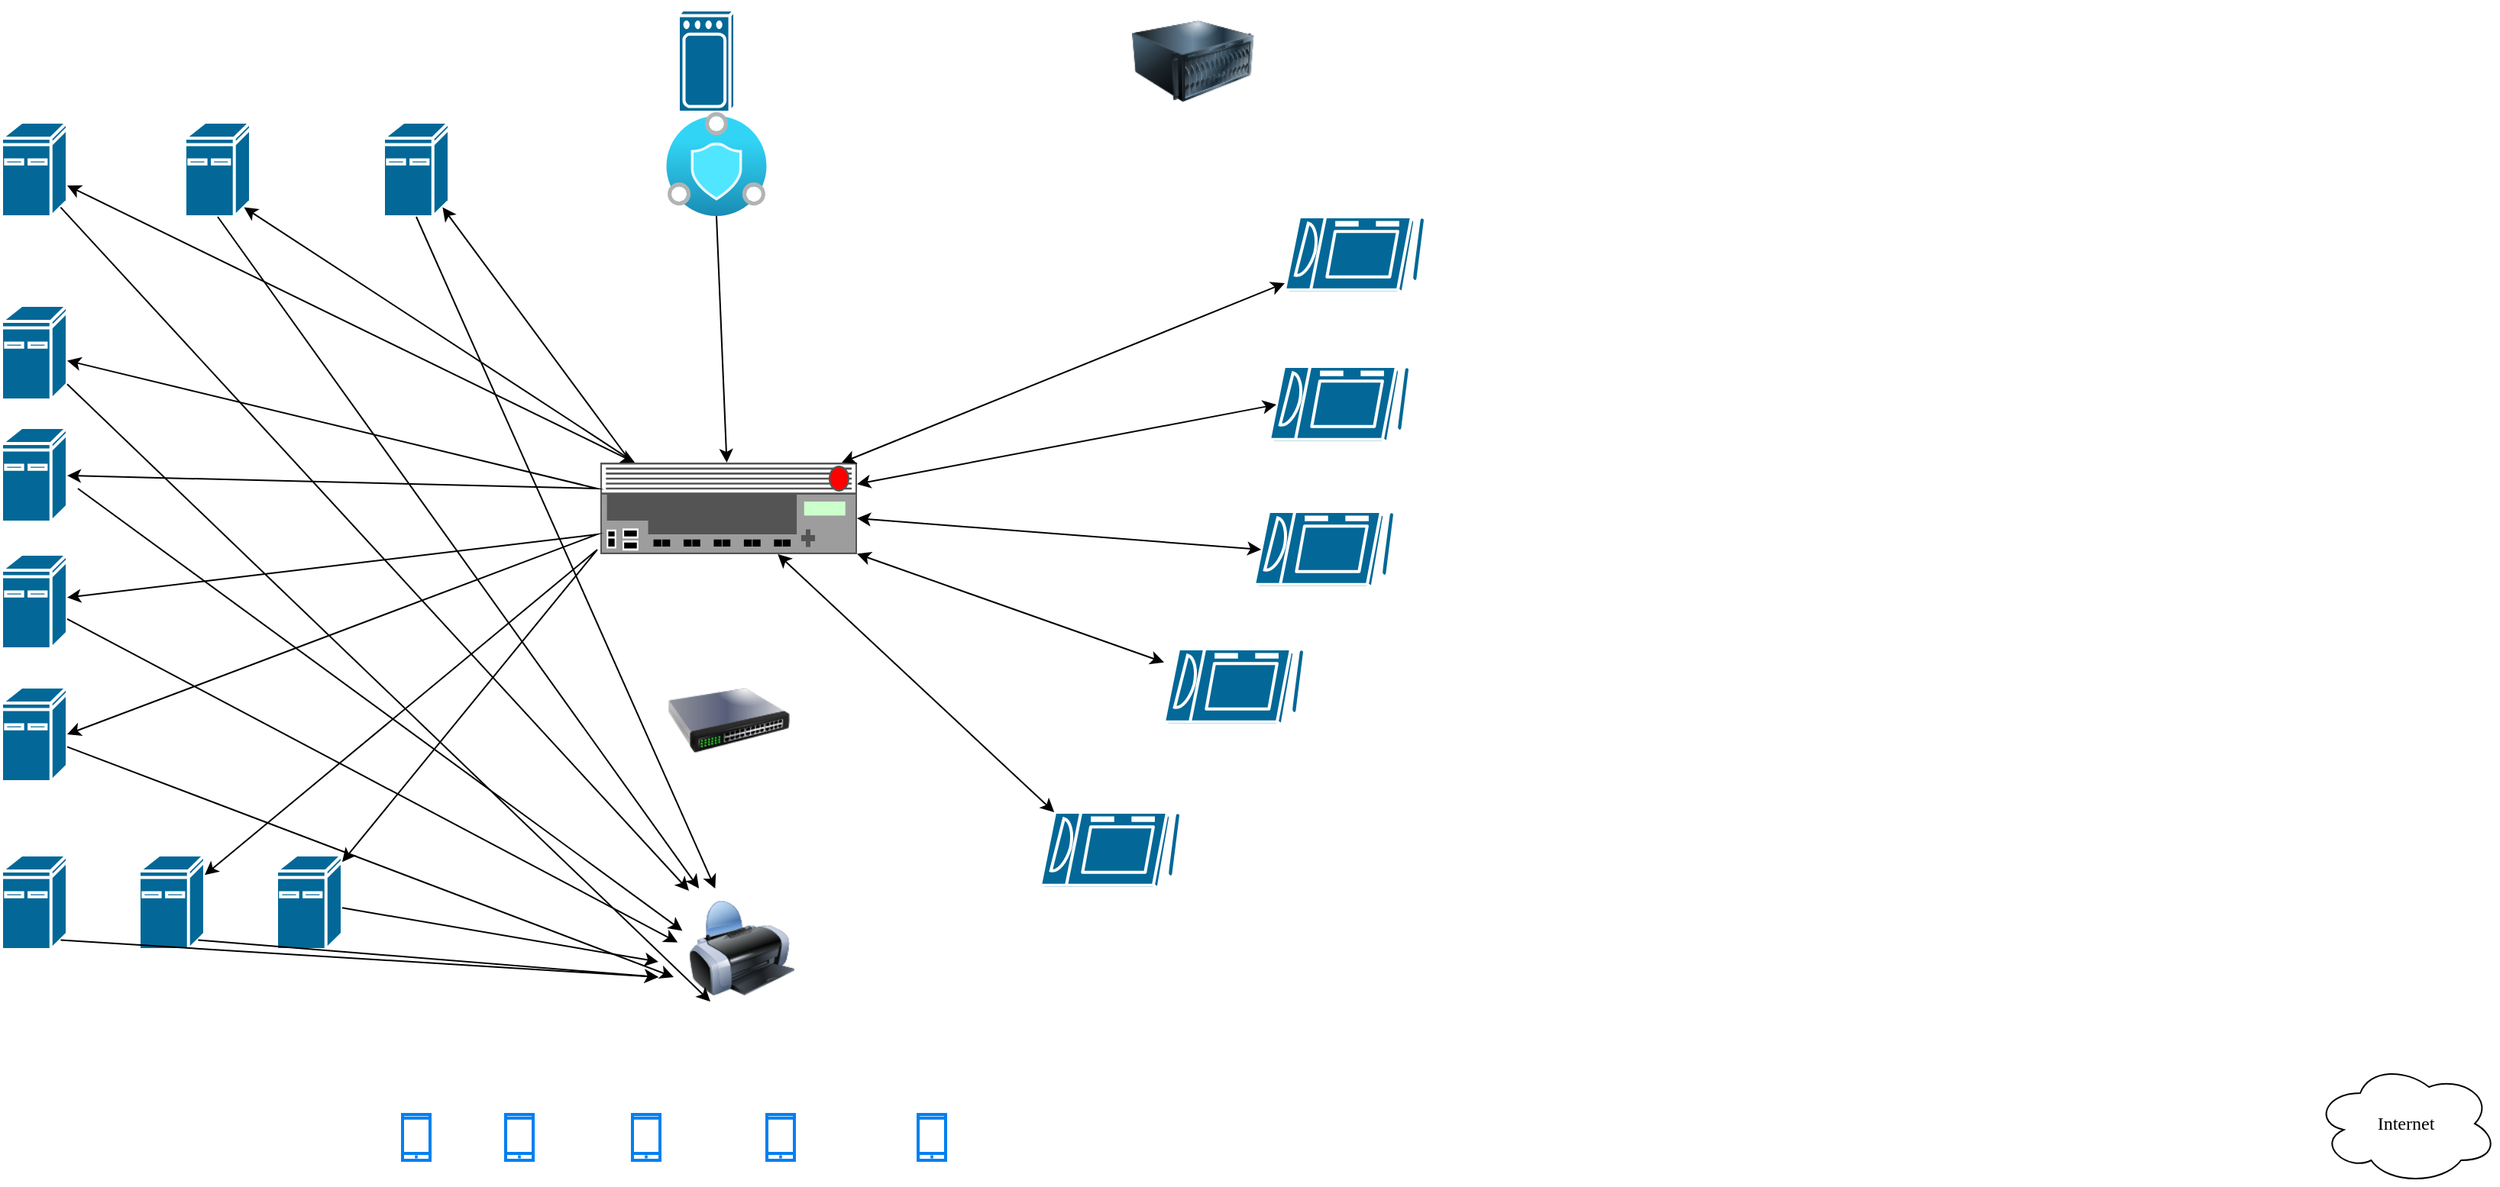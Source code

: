 <mxfile version="22.1.3" type="github">
  <diagram name="Page-1" id="c37626ed-c26b-45fb-9056-f9ebc6bb27b6">
    <mxGraphModel dx="1035" dy="535" grid="1" gridSize="10" guides="1" tooltips="1" connect="1" arrows="1" fold="1" page="1" pageScale="1" pageWidth="1100" pageHeight="850" background="none" math="0" shadow="0">
      <root>
        <mxCell id="0" />
        <mxCell id="1" parent="0" />
        <mxCell id="1c7a67bf8fd3230f-15" value="Internet" style="ellipse;shape=cloud;whiteSpace=wrap;html=1;rounded=0;shadow=0;comic=0;strokeWidth=1;fontFamily=Verdana;fontSize=12;" parent="1" vertex="1">
          <mxGeometry x="1554" y="696" width="120" height="80" as="geometry" />
        </mxCell>
        <mxCell id="bptu-WYt8Glh1SQyL_a9-1" value="" style="shape=mxgraph.cisco.computers_and_peripherals.ibm_mini_as400;sketch=0;html=1;pointerEvents=1;dashed=0;fillColor=#036897;strokeColor=#ffffff;strokeWidth=2;verticalLabelPosition=bottom;verticalAlign=top;align=center;outlineConnect=0;" vertex="1" parent="1">
          <mxGeometry x="40" y="80" width="43" height="62" as="geometry" />
        </mxCell>
        <mxCell id="bptu-WYt8Glh1SQyL_a9-2" value="" style="shape=mxgraph.cisco.computers_and_peripherals.ibm_mini_as400;sketch=0;html=1;pointerEvents=1;dashed=0;fillColor=#036897;strokeColor=#ffffff;strokeWidth=2;verticalLabelPosition=bottom;verticalAlign=top;align=center;outlineConnect=0;" vertex="1" parent="1">
          <mxGeometry x="290" y="80" width="43" height="62" as="geometry" />
        </mxCell>
        <mxCell id="bptu-WYt8Glh1SQyL_a9-4" value="" style="shape=mxgraph.cisco.computers_and_peripherals.ibm_mini_as400;sketch=0;html=1;pointerEvents=1;dashed=0;fillColor=#036897;strokeColor=#ffffff;strokeWidth=2;verticalLabelPosition=bottom;verticalAlign=top;align=center;outlineConnect=0;" vertex="1" parent="1">
          <mxGeometry x="40" y="560" width="43" height="62" as="geometry" />
        </mxCell>
        <mxCell id="bptu-WYt8Glh1SQyL_a9-6" value="" style="shape=mxgraph.cisco.computers_and_peripherals.ibm_mini_as400;sketch=0;html=1;pointerEvents=1;dashed=0;fillColor=#036897;strokeColor=#ffffff;strokeWidth=2;verticalLabelPosition=bottom;verticalAlign=top;align=center;outlineConnect=0;" vertex="1" parent="1">
          <mxGeometry x="40" y="450" width="43" height="62" as="geometry" />
        </mxCell>
        <mxCell id="bptu-WYt8Glh1SQyL_a9-8" value="" style="shape=mxgraph.cisco.computers_and_peripherals.ibm_mini_as400;sketch=0;html=1;pointerEvents=1;dashed=0;fillColor=#036897;strokeColor=#ffffff;strokeWidth=2;verticalLabelPosition=bottom;verticalAlign=top;align=center;outlineConnect=0;" vertex="1" parent="1">
          <mxGeometry x="40" y="280" width="43" height="62" as="geometry" />
        </mxCell>
        <mxCell id="bptu-WYt8Glh1SQyL_a9-9" value="" style="shape=mxgraph.cisco.computers_and_peripherals.ibm_mini_as400;sketch=0;html=1;pointerEvents=1;dashed=0;fillColor=#036897;strokeColor=#ffffff;strokeWidth=2;verticalLabelPosition=bottom;verticalAlign=top;align=center;outlineConnect=0;" vertex="1" parent="1">
          <mxGeometry x="40" y="200" width="43" height="62" as="geometry" />
        </mxCell>
        <mxCell id="bptu-WYt8Glh1SQyL_a9-10" value="" style="shape=mxgraph.cisco.computers_and_peripherals.ibm_mini_as400;sketch=0;html=1;pointerEvents=1;dashed=0;fillColor=#036897;strokeColor=#ffffff;strokeWidth=2;verticalLabelPosition=bottom;verticalAlign=top;align=center;outlineConnect=0;" vertex="1" parent="1">
          <mxGeometry x="160" y="80" width="43" height="62" as="geometry" />
        </mxCell>
        <mxCell id="bptu-WYt8Glh1SQyL_a9-12" value="" style="shape=mxgraph.cisco.computers_and_peripherals.ibm_mini_as400;sketch=0;html=1;pointerEvents=1;dashed=0;fillColor=#036897;strokeColor=#ffffff;strokeWidth=2;verticalLabelPosition=bottom;verticalAlign=top;align=center;outlineConnect=0;" vertex="1" parent="1">
          <mxGeometry x="40" y="363" width="43" height="62" as="geometry" />
        </mxCell>
        <mxCell id="bptu-WYt8Glh1SQyL_a9-13" value="" style="shape=mxgraph.cisco.computers_and_peripherals.ibm_mini_as400;sketch=0;html=1;pointerEvents=1;dashed=0;fillColor=#036897;strokeColor=#ffffff;strokeWidth=2;verticalLabelPosition=bottom;verticalAlign=top;align=center;outlineConnect=0;" vertex="1" parent="1">
          <mxGeometry x="220" y="560" width="43" height="62" as="geometry" />
        </mxCell>
        <mxCell id="bptu-WYt8Glh1SQyL_a9-14" value="" style="shape=mxgraph.cisco.computers_and_peripherals.tablet;sketch=0;html=1;pointerEvents=1;dashed=0;fillColor=#036897;strokeColor=#ffffff;strokeWidth=2;verticalLabelPosition=bottom;verticalAlign=top;align=center;outlineConnect=0;" vertex="1" parent="1">
          <mxGeometry x="860" y="335" width="91" height="50" as="geometry" />
        </mxCell>
        <mxCell id="bptu-WYt8Glh1SQyL_a9-18" value="" style="shape=mxgraph.cisco.computers_and_peripherals.tablet;sketch=0;html=1;pointerEvents=1;dashed=0;fillColor=#036897;strokeColor=#ffffff;strokeWidth=2;verticalLabelPosition=bottom;verticalAlign=top;align=center;outlineConnect=0;" vertex="1" parent="1">
          <mxGeometry x="801" y="425" width="91" height="50" as="geometry" />
        </mxCell>
        <mxCell id="bptu-WYt8Glh1SQyL_a9-19" value="" style="shape=mxgraph.cisco.computers_and_peripherals.tablet;sketch=0;html=1;pointerEvents=1;dashed=0;fillColor=#036897;strokeColor=#ffffff;strokeWidth=2;verticalLabelPosition=bottom;verticalAlign=top;align=center;outlineConnect=0;" vertex="1" parent="1">
          <mxGeometry x="880" y="142" width="91" height="50" as="geometry" />
        </mxCell>
        <mxCell id="bptu-WYt8Glh1SQyL_a9-20" value="" style="shape=mxgraph.cisco.computers_and_peripherals.tablet;sketch=0;html=1;pointerEvents=1;dashed=0;fillColor=#036897;strokeColor=#ffffff;strokeWidth=2;verticalLabelPosition=bottom;verticalAlign=top;align=center;outlineConnect=0;" vertex="1" parent="1">
          <mxGeometry x="870" y="240" width="91" height="50" as="geometry" />
        </mxCell>
        <mxCell id="bptu-WYt8Glh1SQyL_a9-21" value="" style="shape=mxgraph.cisco.computers_and_peripherals.tablet;sketch=0;html=1;pointerEvents=1;dashed=0;fillColor=#036897;strokeColor=#ffffff;strokeWidth=2;verticalLabelPosition=bottom;verticalAlign=top;align=center;outlineConnect=0;" vertex="1" parent="1">
          <mxGeometry x="720" y="532" width="91" height="50" as="geometry" />
        </mxCell>
        <mxCell id="bptu-WYt8Glh1SQyL_a9-23" value="" style="html=1;verticalLabelPosition=bottom;align=center;labelBackgroundColor=#ffffff;verticalAlign=top;strokeWidth=2;strokeColor=#0080F0;shadow=0;dashed=0;shape=mxgraph.ios7.icons.smartphone;" vertex="1" parent="1">
          <mxGeometry x="302.5" y="730" width="18" height="30" as="geometry" />
        </mxCell>
        <object label="" Serveur="" id="bptu-WYt8Glh1SQyL_a9-26">
          <mxCell style="image;html=1;image=img/lib/clip_art/computers/Server_128x128.png" vertex="1" parent="1">
            <mxGeometry x="780" width="80" height="80" as="geometry" />
          </mxCell>
        </object>
        <mxCell id="bptu-WYt8Glh1SQyL_a9-28" value="" style="strokeColor=#666666;html=1;labelPosition=right;align=left;spacingLeft=15;shadow=0;dashed=0;outlineConnect=0;shape=mxgraph.rack.f5.big_ip_110x0;" vertex="1" parent="1">
          <mxGeometry x="432" y="303" width="168" height="60" as="geometry" />
        </mxCell>
        <mxCell id="bptu-WYt8Glh1SQyL_a9-29" value="" style="image;html=1;image=img/lib/clip_art/networking/Switch_128x128.png" vertex="1" parent="1">
          <mxGeometry x="476" y="432" width="80" height="80" as="geometry" />
        </mxCell>
        <mxCell id="bptu-WYt8Glh1SQyL_a9-30" value="" style="shape=mxgraph.cisco.computers_and_peripherals.ibm_mini_as400;sketch=0;html=1;pointerEvents=1;dashed=0;fillColor=#036897;strokeColor=#ffffff;strokeWidth=2;verticalLabelPosition=bottom;verticalAlign=top;align=center;outlineConnect=0;" vertex="1" parent="1">
          <mxGeometry x="130" y="560" width="43" height="62" as="geometry" />
        </mxCell>
        <mxCell id="bptu-WYt8Glh1SQyL_a9-31" value="" style="html=1;verticalLabelPosition=bottom;align=center;labelBackgroundColor=#ffffff;verticalAlign=top;strokeWidth=2;strokeColor=#0080F0;shadow=0;dashed=0;shape=mxgraph.ios7.icons.smartphone;" vertex="1" parent="1">
          <mxGeometry x="453" y="730" width="18" height="30" as="geometry" />
        </mxCell>
        <mxCell id="bptu-WYt8Glh1SQyL_a9-32" value="" style="html=1;verticalLabelPosition=bottom;align=center;labelBackgroundColor=#ffffff;verticalAlign=top;strokeWidth=2;strokeColor=#0080F0;shadow=0;dashed=0;shape=mxgraph.ios7.icons.smartphone;" vertex="1" parent="1">
          <mxGeometry x="640" y="730" width="18" height="30" as="geometry" />
        </mxCell>
        <mxCell id="bptu-WYt8Glh1SQyL_a9-33" value="" style="html=1;verticalLabelPosition=bottom;align=center;labelBackgroundColor=#ffffff;verticalAlign=top;strokeWidth=2;strokeColor=#0080F0;shadow=0;dashed=0;shape=mxgraph.ios7.icons.smartphone;" vertex="1" parent="1">
          <mxGeometry x="541" y="730" width="18" height="30" as="geometry" />
        </mxCell>
        <mxCell id="bptu-WYt8Glh1SQyL_a9-34" value="" style="html=1;verticalLabelPosition=bottom;align=center;labelBackgroundColor=#ffffff;verticalAlign=top;strokeWidth=2;strokeColor=#0080F0;shadow=0;dashed=0;shape=mxgraph.ios7.icons.smartphone;" vertex="1" parent="1">
          <mxGeometry x="370" y="730" width="18" height="30" as="geometry" />
        </mxCell>
        <mxCell id="bptu-WYt8Glh1SQyL_a9-35" value="" style="shape=mxgraph.cisco.wireless.wireless;html=1;pointerEvents=1;dashed=0;fillColor=#036897;strokeColor=#ffffff;strokeWidth=2;verticalLabelPosition=bottom;verticalAlign=top;align=center;outlineConnect=0;" vertex="1" parent="1">
          <mxGeometry x="483" y="6.5" width="37" height="67" as="geometry" />
        </mxCell>
        <mxCell id="bptu-WYt8Glh1SQyL_a9-36" value="" style="image;html=1;image=img/lib/clip_art/computers/Printer_128x128.png" vertex="1" parent="1">
          <mxGeometry x="490" y="582" width="69" height="78" as="geometry" />
        </mxCell>
        <mxCell id="bptu-WYt8Glh1SQyL_a9-38" value="" style="endArrow=classic;startArrow=classic;html=1;rounded=0;exitX=0.9;exitY=0.9;exitDx=0;exitDy=0;exitPerimeter=0;entryX=0.9;entryY=0.9;entryDx=0;entryDy=0;entryPerimeter=0;" edge="1" parent="1" source="bptu-WYt8Glh1SQyL_a9-2" target="bptu-WYt8Glh1SQyL_a9-10">
          <mxGeometry width="50" height="50" relative="1" as="geometry">
            <mxPoint x="440" y="400" as="sourcePoint" />
            <mxPoint x="490" y="350" as="targetPoint" />
            <Array as="points">
              <mxPoint x="450" y="300" />
            </Array>
          </mxGeometry>
        </mxCell>
        <mxCell id="bptu-WYt8Glh1SQyL_a9-39" value="" style="endArrow=classic;startArrow=classic;html=1;rounded=0;" edge="1" parent="1" source="bptu-WYt8Glh1SQyL_a9-1" target="bptu-WYt8Glh1SQyL_a9-28">
          <mxGeometry width="50" height="50" relative="1" as="geometry">
            <mxPoint x="440" y="400" as="sourcePoint" />
            <mxPoint x="430" y="170" as="targetPoint" />
          </mxGeometry>
        </mxCell>
        <mxCell id="bptu-WYt8Glh1SQyL_a9-40" value="" style="endArrow=classic;startArrow=classic;html=1;rounded=0;" edge="1" parent="1" source="bptu-WYt8Glh1SQyL_a9-9" target="bptu-WYt8Glh1SQyL_a9-8">
          <mxGeometry width="50" height="50" relative="1" as="geometry">
            <mxPoint x="440" y="400" as="sourcePoint" />
            <mxPoint x="490" y="350" as="targetPoint" />
            <Array as="points">
              <mxPoint x="430" y="320" />
            </Array>
          </mxGeometry>
        </mxCell>
        <mxCell id="bptu-WYt8Glh1SQyL_a9-42" value="" style="endArrow=classic;startArrow=classic;html=1;rounded=0;entryX=1;entryY=0.5;entryDx=0;entryDy=0;entryPerimeter=0;" edge="1" parent="1" source="bptu-WYt8Glh1SQyL_a9-12" target="bptu-WYt8Glh1SQyL_a9-6">
          <mxGeometry width="50" height="50" relative="1" as="geometry">
            <mxPoint x="440" y="400" as="sourcePoint" />
            <mxPoint x="490" y="350" as="targetPoint" />
            <Array as="points">
              <mxPoint x="430" y="350" />
            </Array>
          </mxGeometry>
        </mxCell>
        <mxCell id="bptu-WYt8Glh1SQyL_a9-43" value="" style="endArrow=classic;startArrow=classic;html=1;rounded=0;" edge="1" parent="1" source="bptu-WYt8Glh1SQyL_a9-30" target="bptu-WYt8Glh1SQyL_a9-13">
          <mxGeometry width="50" height="50" relative="1" as="geometry">
            <mxPoint x="440" y="300" as="sourcePoint" />
            <mxPoint x="490" y="250" as="targetPoint" />
            <Array as="points">
              <mxPoint x="430" y="360" />
            </Array>
          </mxGeometry>
        </mxCell>
        <mxCell id="bptu-WYt8Glh1SQyL_a9-44" value="" style="endArrow=classic;html=1;rounded=0;exitX=0.5;exitY=1;exitDx=0;exitDy=0;exitPerimeter=0;" edge="1" parent="1" source="bptu-WYt8Glh1SQyL_a9-27" target="bptu-WYt8Glh1SQyL_a9-28">
          <mxGeometry width="50" height="50" relative="1" as="geometry">
            <mxPoint x="440" y="100" as="sourcePoint" />
            <mxPoint x="490" y="50" as="targetPoint" />
          </mxGeometry>
        </mxCell>
        <mxCell id="bptu-WYt8Glh1SQyL_a9-45" value="" style="endArrow=classic;html=1;rounded=0;exitX=0.5;exitY=1;exitDx=0;exitDy=0;exitPerimeter=0;" edge="1" parent="1" source="bptu-WYt8Glh1SQyL_a9-35" target="bptu-WYt8Glh1SQyL_a9-27">
          <mxGeometry width="50" height="50" relative="1" as="geometry">
            <mxPoint x="502" y="74" as="sourcePoint" />
            <mxPoint x="512" y="150" as="targetPoint" />
          </mxGeometry>
        </mxCell>
        <mxCell id="bptu-WYt8Glh1SQyL_a9-27" value="" style="image;aspect=fixed;html=1;points=[];align=center;fontSize=12;image=img/lib/azure2/preview/Azure_Sphere.svg;" vertex="1" parent="1">
          <mxGeometry x="475" y="73.5" width="66" height="68" as="geometry" />
        </mxCell>
        <mxCell id="bptu-WYt8Glh1SQyL_a9-46" value="" style="endArrow=classic;html=1;rounded=0;exitX=0.5;exitY=1;exitDx=0;exitDy=0;exitPerimeter=0;" edge="1" parent="1" source="bptu-WYt8Glh1SQyL_a9-2" target="bptu-WYt8Glh1SQyL_a9-36">
          <mxGeometry width="50" height="50" relative="1" as="geometry">
            <mxPoint x="440" y="400" as="sourcePoint" />
            <mxPoint x="490" y="350" as="targetPoint" />
          </mxGeometry>
        </mxCell>
        <mxCell id="bptu-WYt8Glh1SQyL_a9-47" value="" style="endArrow=classic;html=1;rounded=0;exitX=0.5;exitY=1;exitDx=0;exitDy=0;exitPerimeter=0;" edge="1" parent="1" source="bptu-WYt8Glh1SQyL_a9-10" target="bptu-WYt8Glh1SQyL_a9-36">
          <mxGeometry width="50" height="50" relative="1" as="geometry">
            <mxPoint x="440" y="400" as="sourcePoint" />
            <mxPoint x="490" y="350" as="targetPoint" />
          </mxGeometry>
        </mxCell>
        <mxCell id="bptu-WYt8Glh1SQyL_a9-48" value="" style="endArrow=classic;html=1;rounded=0;exitX=0.9;exitY=0.9;exitDx=0;exitDy=0;exitPerimeter=0;" edge="1" parent="1" source="bptu-WYt8Glh1SQyL_a9-1" target="bptu-WYt8Glh1SQyL_a9-36">
          <mxGeometry width="50" height="50" relative="1" as="geometry">
            <mxPoint x="440" y="400" as="sourcePoint" />
            <mxPoint x="490" y="350" as="targetPoint" />
          </mxGeometry>
        </mxCell>
        <mxCell id="bptu-WYt8Glh1SQyL_a9-49" value="" style="endArrow=classic;html=1;rounded=0;" edge="1" parent="1" source="bptu-WYt8Glh1SQyL_a9-9">
          <mxGeometry width="50" height="50" relative="1" as="geometry">
            <mxPoint x="100" y="210" as="sourcePoint" />
            <mxPoint x="504" y="656" as="targetPoint" />
          </mxGeometry>
        </mxCell>
        <mxCell id="bptu-WYt8Glh1SQyL_a9-50" value="" style="endArrow=classic;html=1;rounded=0;exitX=0.9;exitY=0.9;exitDx=0;exitDy=0;exitPerimeter=0;entryX=-0.062;entryY=0.355;entryDx=0;entryDy=0;entryPerimeter=0;" edge="1" parent="1" target="bptu-WYt8Glh1SQyL_a9-36">
          <mxGeometry width="50" height="50" relative="1" as="geometry">
            <mxPoint x="90" y="320" as="sourcePoint" />
            <mxPoint x="494" y="766" as="targetPoint" />
          </mxGeometry>
        </mxCell>
        <mxCell id="bptu-WYt8Glh1SQyL_a9-51" value="" style="endArrow=classic;html=1;rounded=0;entryX=-0.107;entryY=0.452;entryDx=0;entryDy=0;entryPerimeter=0;" edge="1" parent="1" source="bptu-WYt8Glh1SQyL_a9-12" target="bptu-WYt8Glh1SQyL_a9-36">
          <mxGeometry width="50" height="50" relative="1" as="geometry">
            <mxPoint x="110" y="410" as="sourcePoint" />
            <mxPoint x="494" y="700" as="targetPoint" />
          </mxGeometry>
        </mxCell>
        <mxCell id="bptu-WYt8Glh1SQyL_a9-52" value="" style="endArrow=classic;html=1;rounded=0;" edge="1" parent="1" source="bptu-WYt8Glh1SQyL_a9-13">
          <mxGeometry width="50" height="50" relative="1" as="geometry">
            <mxPoint x="100" y="480" as="sourcePoint" />
            <mxPoint x="470" y="630" as="targetPoint" />
          </mxGeometry>
        </mxCell>
        <mxCell id="bptu-WYt8Glh1SQyL_a9-53" value="" style="endArrow=classic;html=1;rounded=0;" edge="1" parent="1" source="bptu-WYt8Glh1SQyL_a9-6">
          <mxGeometry width="50" height="50" relative="1" as="geometry">
            <mxPoint x="120" y="520" as="sourcePoint" />
            <mxPoint x="480" y="640" as="targetPoint" />
          </mxGeometry>
        </mxCell>
        <mxCell id="bptu-WYt8Glh1SQyL_a9-54" value="" style="endArrow=classic;html=1;rounded=0;exitX=0.9;exitY=0.9;exitDx=0;exitDy=0;exitPerimeter=0;" edge="1" parent="1" source="bptu-WYt8Glh1SQyL_a9-30">
          <mxGeometry width="50" height="50" relative="1" as="geometry">
            <mxPoint x="200" y="630" as="sourcePoint" />
            <mxPoint x="470" y="640" as="targetPoint" />
          </mxGeometry>
        </mxCell>
        <mxCell id="bptu-WYt8Glh1SQyL_a9-55" value="" style="endArrow=classic;html=1;rounded=0;exitX=0.9;exitY=0.9;exitDx=0;exitDy=0;exitPerimeter=0;" edge="1" parent="1" source="bptu-WYt8Glh1SQyL_a9-4">
          <mxGeometry width="50" height="50" relative="1" as="geometry">
            <mxPoint x="100" y="640" as="sourcePoint" />
            <mxPoint x="470" y="640" as="targetPoint" />
          </mxGeometry>
        </mxCell>
        <mxCell id="bptu-WYt8Glh1SQyL_a9-59" value="" style="endArrow=classic;startArrow=classic;html=1;rounded=0;" edge="1" parent="1" source="bptu-WYt8Glh1SQyL_a9-19" target="bptu-WYt8Glh1SQyL_a9-28">
          <mxGeometry width="50" height="50" relative="1" as="geometry">
            <mxPoint x="440" y="400" as="sourcePoint" />
            <mxPoint x="620" y="350" as="targetPoint" />
          </mxGeometry>
        </mxCell>
        <mxCell id="bptu-WYt8Glh1SQyL_a9-60" value="" style="endArrow=classic;startArrow=classic;html=1;rounded=0;exitX=0.05;exitY=0.5;exitDx=0;exitDy=0;exitPerimeter=0;" edge="1" parent="1" source="bptu-WYt8Glh1SQyL_a9-20" target="bptu-WYt8Glh1SQyL_a9-28">
          <mxGeometry width="50" height="50" relative="1" as="geometry">
            <mxPoint x="730" y="270" as="sourcePoint" />
            <mxPoint x="610" y="370" as="targetPoint" />
          </mxGeometry>
        </mxCell>
        <mxCell id="bptu-WYt8Glh1SQyL_a9-61" value="" style="endArrow=classic;startArrow=classic;html=1;rounded=0;exitX=0.05;exitY=0.5;exitDx=0;exitDy=0;exitPerimeter=0;" edge="1" parent="1" source="bptu-WYt8Glh1SQyL_a9-14" target="bptu-WYt8Glh1SQyL_a9-28">
          <mxGeometry width="50" height="50" relative="1" as="geometry">
            <mxPoint x="710" y="340" as="sourcePoint" />
            <mxPoint x="435" y="392" as="targetPoint" />
          </mxGeometry>
        </mxCell>
        <mxCell id="bptu-WYt8Glh1SQyL_a9-62" value="" style="endArrow=classic;startArrow=classic;html=1;rounded=0;" edge="1" parent="1" source="bptu-WYt8Glh1SQyL_a9-18" target="bptu-WYt8Glh1SQyL_a9-28">
          <mxGeometry width="50" height="50" relative="1" as="geometry">
            <mxPoint x="700" y="390" as="sourcePoint" />
            <mxPoint x="425" y="442" as="targetPoint" />
          </mxGeometry>
        </mxCell>
        <mxCell id="bptu-WYt8Glh1SQyL_a9-63" value="" style="endArrow=classic;startArrow=classic;html=1;rounded=0;exitX=0.1;exitY=0;exitDx=0;exitDy=0;exitPerimeter=0;" edge="1" parent="1" source="bptu-WYt8Glh1SQyL_a9-21" target="bptu-WYt8Glh1SQyL_a9-28">
          <mxGeometry width="50" height="50" relative="1" as="geometry">
            <mxPoint x="630" y="430" as="sourcePoint" />
            <mxPoint x="355" y="482" as="targetPoint" />
          </mxGeometry>
        </mxCell>
      </root>
    </mxGraphModel>
  </diagram>
</mxfile>
